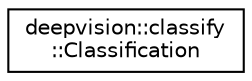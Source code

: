 digraph "Graphical Class Hierarchy"
{
  edge [fontname="Helvetica",fontsize="10",labelfontname="Helvetica",labelfontsize="10"];
  node [fontname="Helvetica",fontsize="10",shape=record];
  rankdir="LR";
  Node0 [label="deepvision::classify\l::Classification",height=0.2,width=0.4,color="black", fillcolor="white", style="filled",URL="$df/d27/structdeepvision_1_1classify_1_1Classification.html",tooltip="An image level classification&#39;s label and confidence. "];
}
